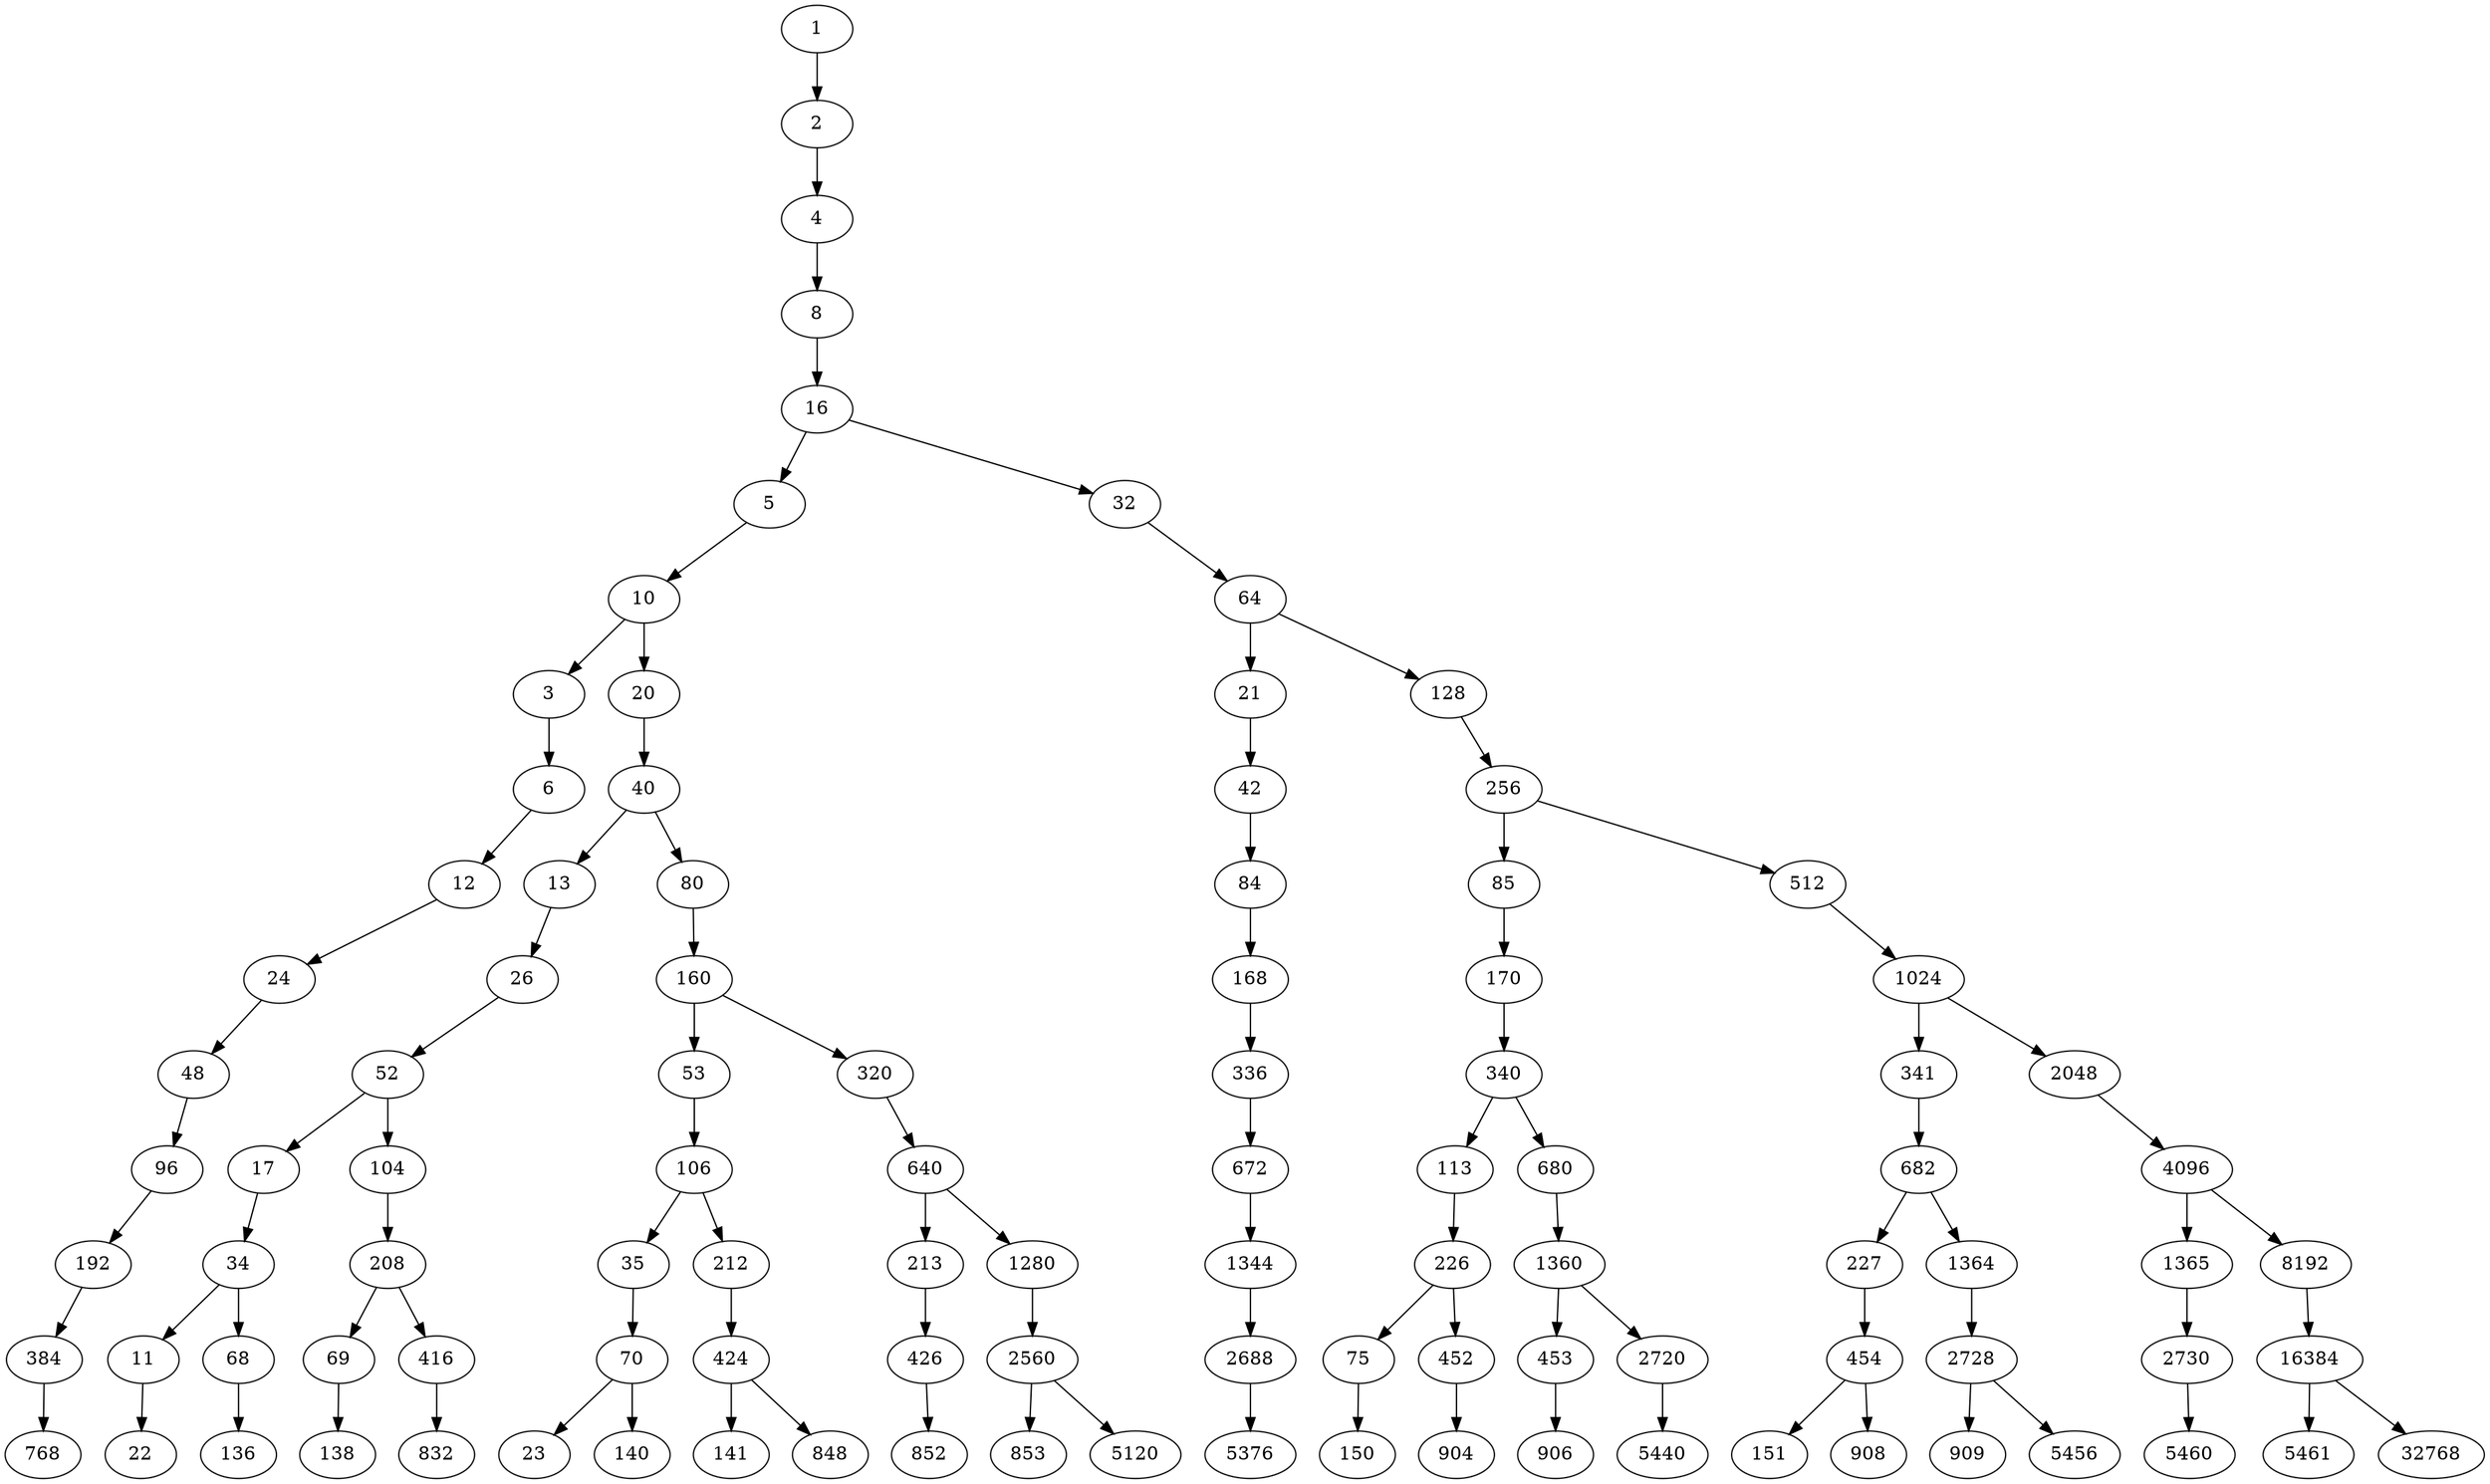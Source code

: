 digraph collatz{
  graph [bgcolor=transparent]
  node [fillcolor=white style=filled]
  edge [color=black]

  1 -> 2;
  2 -> 4;
  4 -> 8;
  8 -> 16;
  16 -> 5;
  16 -> 32;
  5 -> 10;
  10 -> 3;
  10 -> 20;
  3 -> 6;
  6 -> 12;
  12 -> 24;
  24 -> 48;
  48 -> 96;
  96 -> 192;
  192 -> 384;
  384 -> 768;
  20 -> 40;
  40 -> 13;
  40 -> 80;
  13 -> 26;
  26 -> 52;
  52 -> 17;
  52 -> 104;
  17 -> 34;
  34 -> 11;
  34 -> 68;
  11 -> 22;
  68 -> 136;
  104 -> 208;
  208 -> 69;
  208 -> 416;
  69 -> 138;
  416 -> 832;
  80 -> 160;
  160 -> 53;
  160 -> 320;
  53 -> 106;
  106 -> 35;
  106 -> 212;
  35 -> 70;
  70 -> 23;
  70 -> 140;
  212 -> 424;
  424 -> 141;
  424 -> 848;
  320 -> 640;
  640 -> 213;
  640 -> 1280;
  213 -> 426;
  426 -> 852;
  1280 -> 2560;
  2560 -> 853;
  2560 -> 5120;
  32 -> 64;
  64 -> 21;
  64 -> 128;
  21 -> 42;
  42 -> 84;
  84 -> 168;
  168 -> 336;
  336 -> 672;
  672 -> 1344;
  1344 -> 2688;
  2688 -> 5376;
  128 -> 256;
  256 -> 85;
  256 -> 512;
  85 -> 170;
  170 -> 340;
  340 -> 113;
  340 -> 680;
  113 -> 226;
  226 -> 75;
  226 -> 452;
  75 -> 150;
  452 -> 904;
  680 -> 1360;
  1360 -> 453;
  1360 -> 2720;
  453 -> 906;
  2720 -> 5440;
  512 -> 1024;
  1024 -> 341;
  1024 -> 2048;
  341 -> 682;
  682 -> 227;
  682 -> 1364;
  227 -> 454;
  454 -> 151;
  454 -> 908;
  1364 -> 2728;
  2728 -> 909;
  2728 -> 5456;
  2048 -> 4096;
  4096 -> 1365;
  4096 -> 8192;
  1365 -> 2730;
  2730 -> 5460;
  8192 -> 16384;
  16384 -> 5461;
  16384 -> 32768
}
